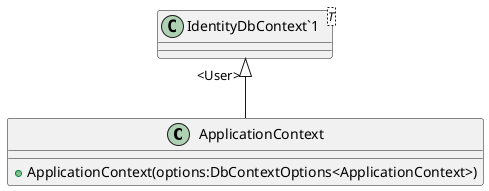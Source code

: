 @startuml
class ApplicationContext {
    + ApplicationContext(options:DbContextOptions<ApplicationContext>)
}
class "IdentityDbContext`1"<T> {
}
"IdentityDbContext`1" "<User>" <|-- ApplicationContext
@enduml
